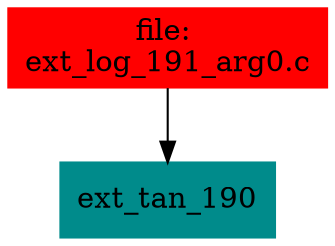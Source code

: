 digraph G {
node [shape=box]

0 [label="file: 
ext_log_191_arg0.c",color=red, style=filled]
1 [label="ext_tan_190",color=cyan4, style=filled]
0 -> 1


}


